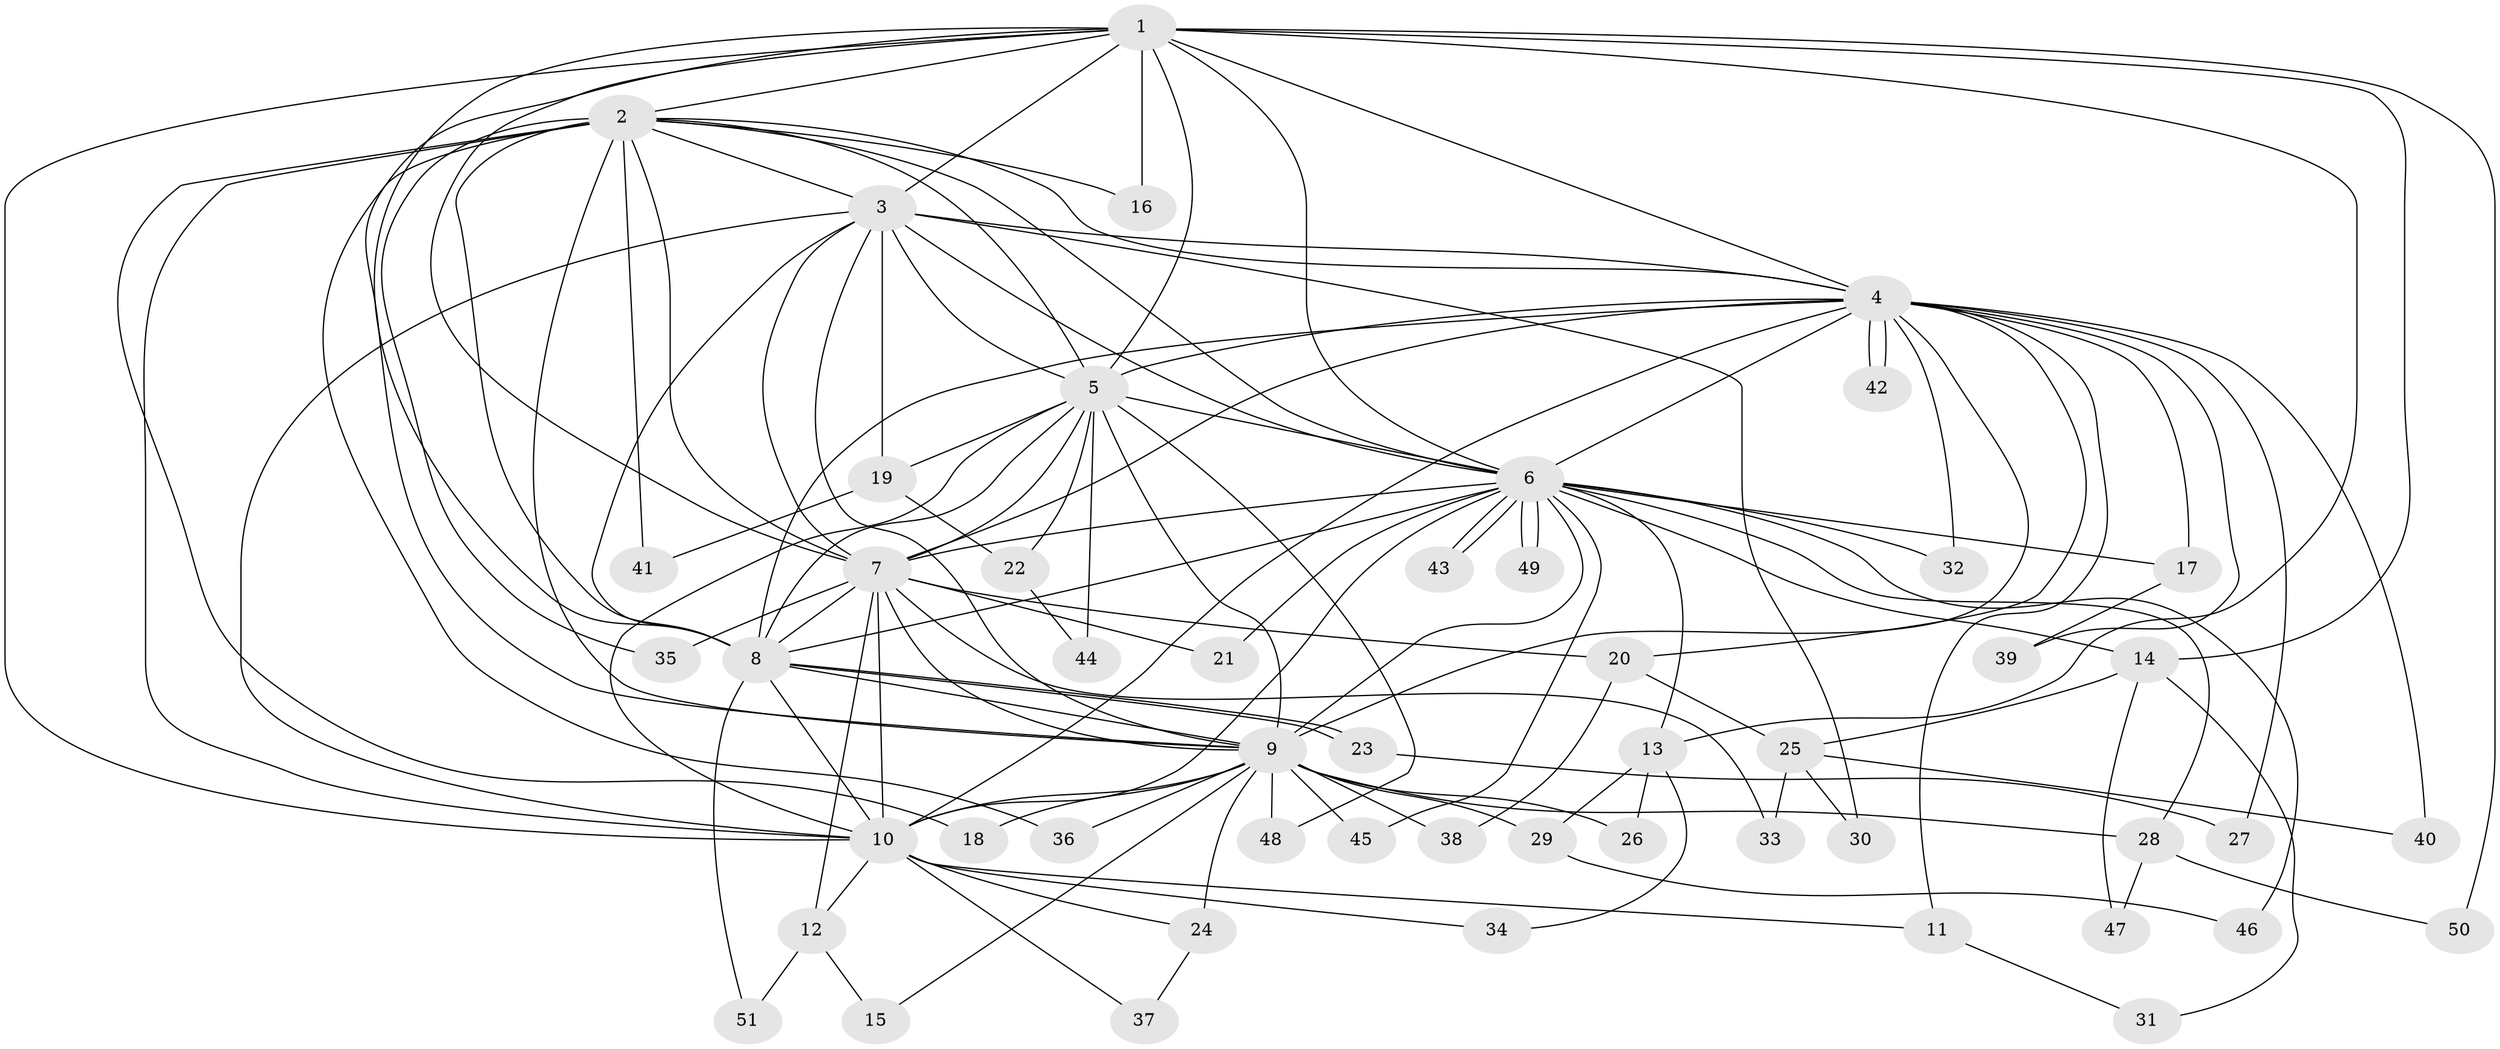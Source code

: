 // coarse degree distribution, {11: 0.06666666666666667, 8: 0.06666666666666667, 1: 0.4666666666666667, 2: 0.4}
// Generated by graph-tools (version 1.1) at 2025/17/03/04/25 18:17:29]
// undirected, 51 vertices, 127 edges
graph export_dot {
graph [start="1"]
  node [color=gray90,style=filled];
  1;
  2;
  3;
  4;
  5;
  6;
  7;
  8;
  9;
  10;
  11;
  12;
  13;
  14;
  15;
  16;
  17;
  18;
  19;
  20;
  21;
  22;
  23;
  24;
  25;
  26;
  27;
  28;
  29;
  30;
  31;
  32;
  33;
  34;
  35;
  36;
  37;
  38;
  39;
  40;
  41;
  42;
  43;
  44;
  45;
  46;
  47;
  48;
  49;
  50;
  51;
  1 -- 2;
  1 -- 3;
  1 -- 4;
  1 -- 5;
  1 -- 6;
  1 -- 7;
  1 -- 8;
  1 -- 9;
  1 -- 10;
  1 -- 13;
  1 -- 14;
  1 -- 16;
  1 -- 50;
  2 -- 3;
  2 -- 4;
  2 -- 5;
  2 -- 6;
  2 -- 7;
  2 -- 8;
  2 -- 9;
  2 -- 10;
  2 -- 16;
  2 -- 18;
  2 -- 35;
  2 -- 36;
  2 -- 41;
  3 -- 4;
  3 -- 5;
  3 -- 6;
  3 -- 7;
  3 -- 8;
  3 -- 9;
  3 -- 10;
  3 -- 19;
  3 -- 30;
  4 -- 5;
  4 -- 6;
  4 -- 7;
  4 -- 8;
  4 -- 9;
  4 -- 10;
  4 -- 11;
  4 -- 17;
  4 -- 20;
  4 -- 27;
  4 -- 32;
  4 -- 39;
  4 -- 40;
  4 -- 42;
  4 -- 42;
  5 -- 6;
  5 -- 7;
  5 -- 8;
  5 -- 9;
  5 -- 10;
  5 -- 19;
  5 -- 22;
  5 -- 44;
  5 -- 48;
  6 -- 7;
  6 -- 8;
  6 -- 9;
  6 -- 10;
  6 -- 13;
  6 -- 14;
  6 -- 17;
  6 -- 21;
  6 -- 28;
  6 -- 32;
  6 -- 43;
  6 -- 43;
  6 -- 45;
  6 -- 46;
  6 -- 49;
  6 -- 49;
  7 -- 8;
  7 -- 9;
  7 -- 10;
  7 -- 12;
  7 -- 20;
  7 -- 21;
  7 -- 33;
  7 -- 35;
  8 -- 9;
  8 -- 10;
  8 -- 23;
  8 -- 23;
  8 -- 51;
  9 -- 10;
  9 -- 15;
  9 -- 18;
  9 -- 24;
  9 -- 26;
  9 -- 28;
  9 -- 29;
  9 -- 36;
  9 -- 38;
  9 -- 45;
  9 -- 48;
  10 -- 11;
  10 -- 12;
  10 -- 24;
  10 -- 34;
  10 -- 37;
  11 -- 31;
  12 -- 15;
  12 -- 51;
  13 -- 26;
  13 -- 29;
  13 -- 34;
  14 -- 25;
  14 -- 31;
  14 -- 47;
  17 -- 39;
  19 -- 22;
  19 -- 41;
  20 -- 25;
  20 -- 38;
  22 -- 44;
  23 -- 27;
  24 -- 37;
  25 -- 30;
  25 -- 33;
  25 -- 40;
  28 -- 47;
  28 -- 50;
  29 -- 46;
}
